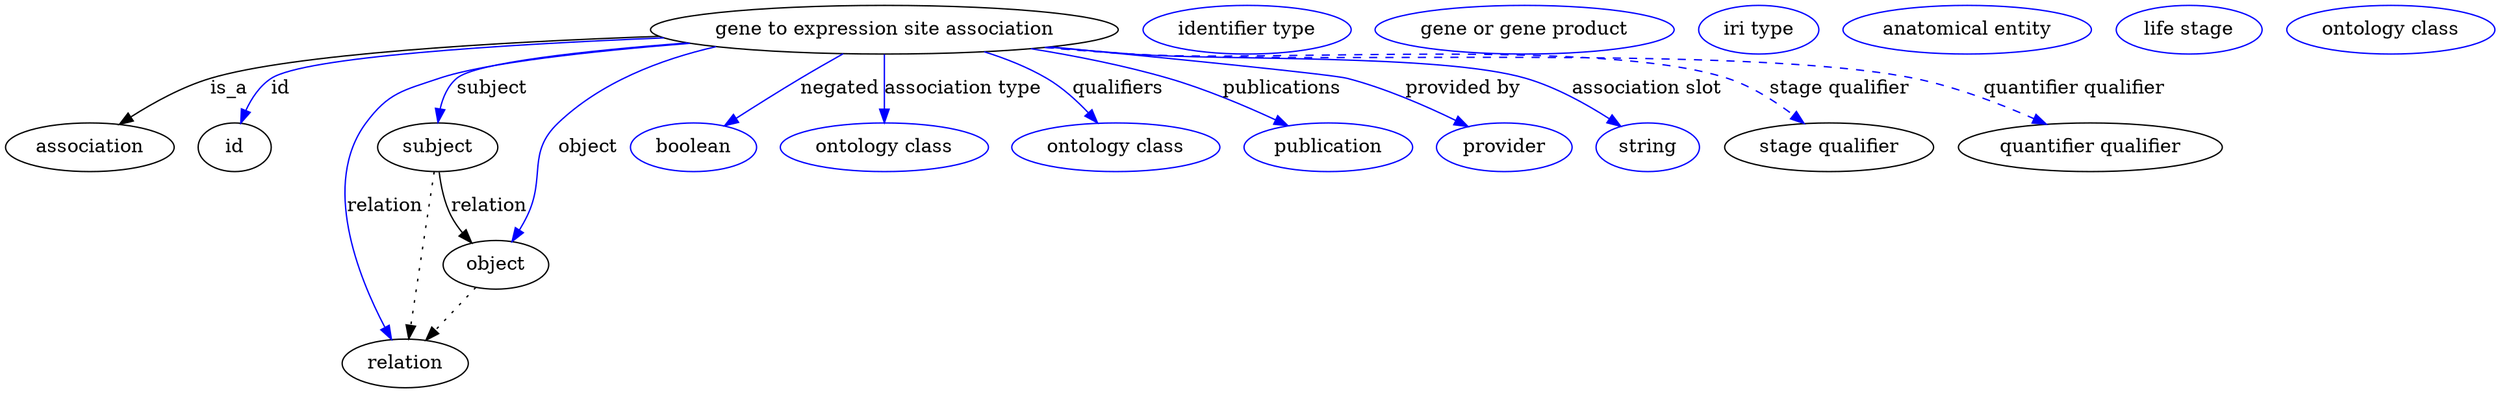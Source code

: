 digraph {
	graph [bb="0,0,1502.4,281"];
	node [label="\N"];
	"gene to expression site association"	 [height=0.5,
		label="gene to expression site association",
		pos="554.4,263",
		width=3.6645];
	association	 [height=0.5,
		pos="49.402,177",
		width=1.3723];
	"gene to expression site association" -> association	 [label=is_a,
		lp="145.68,220",
		pos="e,70.675,193.28 426.78,258.32 323.39,253.37 186.54,243.88 133.85,227 114.45,220.79 94.758,209.47 79.272,199.18"];
	id	 [height=0.5,
		pos="143.4,177",
		width=0.75];
	"gene to expression site association" -> id	 [color=blue,
		label=id,
		lp="179.85,220",
		pos="e,149.36,194.82 430.24,256.82 327.52,250.79 195.07,240.56 173.51,227 164.95,221.61 158.48,212.82 153.78,204.09",
		style=solid];
	subject	 [height=0.5,
		pos="276.4,177",
		width=0.97656];
	"gene to expression site association" -> subject	 [color=blue,
		label=subject,
		lp="314.23,220",
		pos="e,278.07,195.41 443.83,253.14 378.3,246.36 305.73,236.83 293.75,227 287.08,221.53 282.97,213.35 280.44,205.19",
		style=solid];
	relation	 [height=0.5,
		pos="256.4,18",
		width=1.031];
	"gene to expression site association" -> relation	 [color=blue,
		label=relation,
		lp="240.78,134",
		pos="e,247,35.476 442.19,253.43 380.07,247.11 309.65,237.99 280.4,227 256.4,217.98 246.28,216.56 232.4,195 202.59,148.68 225.71,81.424 \
242.65,44.586",
		style=solid];
	object	 [height=0.5,
		pos="316.4,91",
		width=0.88096];
	"gene to expression site association" -> object	 [color=blue,
		label=object,
		lp="373.51,177",
		pos="e,325.12,108.39 463.31,249.91 425.87,240.32 384.71,223.72 356.19,195 333.74,172.38 345.29,156.57 333.4,127 332.16,123.92 330.79,\
120.73 329.38,117.58",
		style=solid];
	negated	 [color=blue,
		height=0.5,
		label=boolean,
		pos="437.4,177",
		width=1.0584];
	"gene to expression site association" -> negated	 [color=blue,
		label=negated,
		lp="525.17,220",
		pos="e,458.09,192.21 530.16,245.18 511.62,231.55 485.99,212.71 466.37,198.29",
		style=solid];
	"association type"	 [color=blue,
		height=0.5,
		label="ontology class",
		pos="554.4,177",
		width=1.6931];
	"gene to expression site association" -> "association type"	 [color=blue,
		label="association type",
		lp="599.31,220",
		pos="e,554.4,195.21 554.4,244.76 554.4,233.36 554.4,218.43 554.4,205.49",
		style=solid];
	qualifiers	 [color=blue,
		height=0.5,
		label="ontology class",
		pos="694.4,177",
		width=1.6931];
	"gene to expression site association" -> qualifiers	 [color=blue,
		label=qualifiers,
		lp="690.45,220",
		pos="e,681.55,194.67 610.2,246.48 623.32,241.31 636.83,234.85 648.4,227 658.26,220.3 667.51,211.1 675.09,202.42",
		style=solid];
	publications	 [color=blue,
		height=0.5,
		label=publication,
		pos="823.4,177",
		width=1.3859];
	"gene to expression site association" -> publications	 [color=blue,
		label=publications,
		lp="787.62,220",
		pos="e,796.62,192.2 637.79,248.96 664.55,243.39 694.06,236.1 720.4,227 743.49,219.02 768.15,207.18 787.55,197.02",
		style=solid];
	"provided by"	 [color=blue,
		height=0.5,
		label=provider,
		pos="931.4,177",
		width=1.1129];
	"gene to expression site association" -> "provided by"	 [color=blue,
		label="provided by",
		lp="896.03,220",
		pos="e,906.57,191.41 650.47,250.58 726.66,240.69 821.08,228.27 825.4,227 850.62,219.57 877.39,206.91 897.71,196.18",
		style=solid];
	"association slot"	 [color=blue,
		height=0.5,
		label=string,
		pos="1019.4,177",
		width=0.8403];
	"gene to expression site association" -> "association slot"	 [color=blue,
		label="association slot",
		lp="1009.4,220",
		pos="e,1000.8,191.2 648.37,250.32 664.06,248.4 680.18,246.55 695.4,245 800.94,234.28 832.09,258.46 933.4,227 954.55,220.43 976.1,207.9 \
992.33,197.02",
		style=solid];
	"stage qualifier"	 [height=0.5,
		pos="1127.4,177",
		width=1.6655];
	"gene to expression site association" -> "stage qualifier"	 [color=blue,
		label="stage qualifier",
		lp="1123.9,220",
		pos="e,1109.2,194.26 647.2,250.12 663.25,248.19 679.79,246.38 695.4,245 775.41,237.91 980.46,253.16 1056.4,227 1072.8,221.36 1088.7,210.72 \
1101.4,200.7",
		style=dashed];
	"quantifier qualifier"	 [height=0.5,
		pos="1281.4,177",
		width=2.1023];
	"gene to expression site association" -> "quantifier qualifier"	 [color=blue,
		label="quantifier qualifier",
		lp="1261.3,220",
		pos="e,1251.5,193.83 646.43,250.06 662.72,248.11 679.54,246.31 695.4,245 800.01,236.35 1065.1,250.49 1167.4,227 1193.5,221.02 1220.9,\
209.14 1242.4,198.47",
		style=dashed];
	association_id	 [color=blue,
		height=0.5,
		label="identifier type",
		pos="763.4,263",
		width=1.652];
	subject -> relation	 [pos="e,258.67,36.027 274.11,158.76 270.64,131.21 264.04,78.735 259.95,46.223",
		style=dotted];
	subject -> object	 [label=relation,
		lp="312.78,134",
		pos="e,302.82,107.46 279.98,158.87 282.29,149.13 285.78,137.08 290.64,127 292.43,123.29 294.6,119.56 296.91,115.97"];
	"gene to expression site association_subject"	 [color=blue,
		height=0.5,
		label="gene or gene product",
		pos="925.4,263",
		width=2.3474];
	"gene to expression site association_relation"	 [color=blue,
		height=0.5,
		label="iri type",
		pos="1063.4,263",
		width=0.9834];
	object -> relation	 [pos="e,270.17,34.752 302.79,74.435 295.09,65.075 285.33,53.191 276.74,42.745",
		style=dotted];
	"gene to expression site association_object"	 [color=blue,
		height=0.5,
		label="anatomical entity",
		pos="1188.4,263",
		width=1.9792];
	"gene to expression site association_stage qualifier"	 [color=blue,
		height=0.5,
		label="life stage",
		pos="1320.4,263",
		width=1.1742];
	"gene to expression site association_quantifier qualifier"	 [color=blue,
		height=0.5,
		label="ontology class",
		pos="1441.4,263",
		width=1.6931];
}
